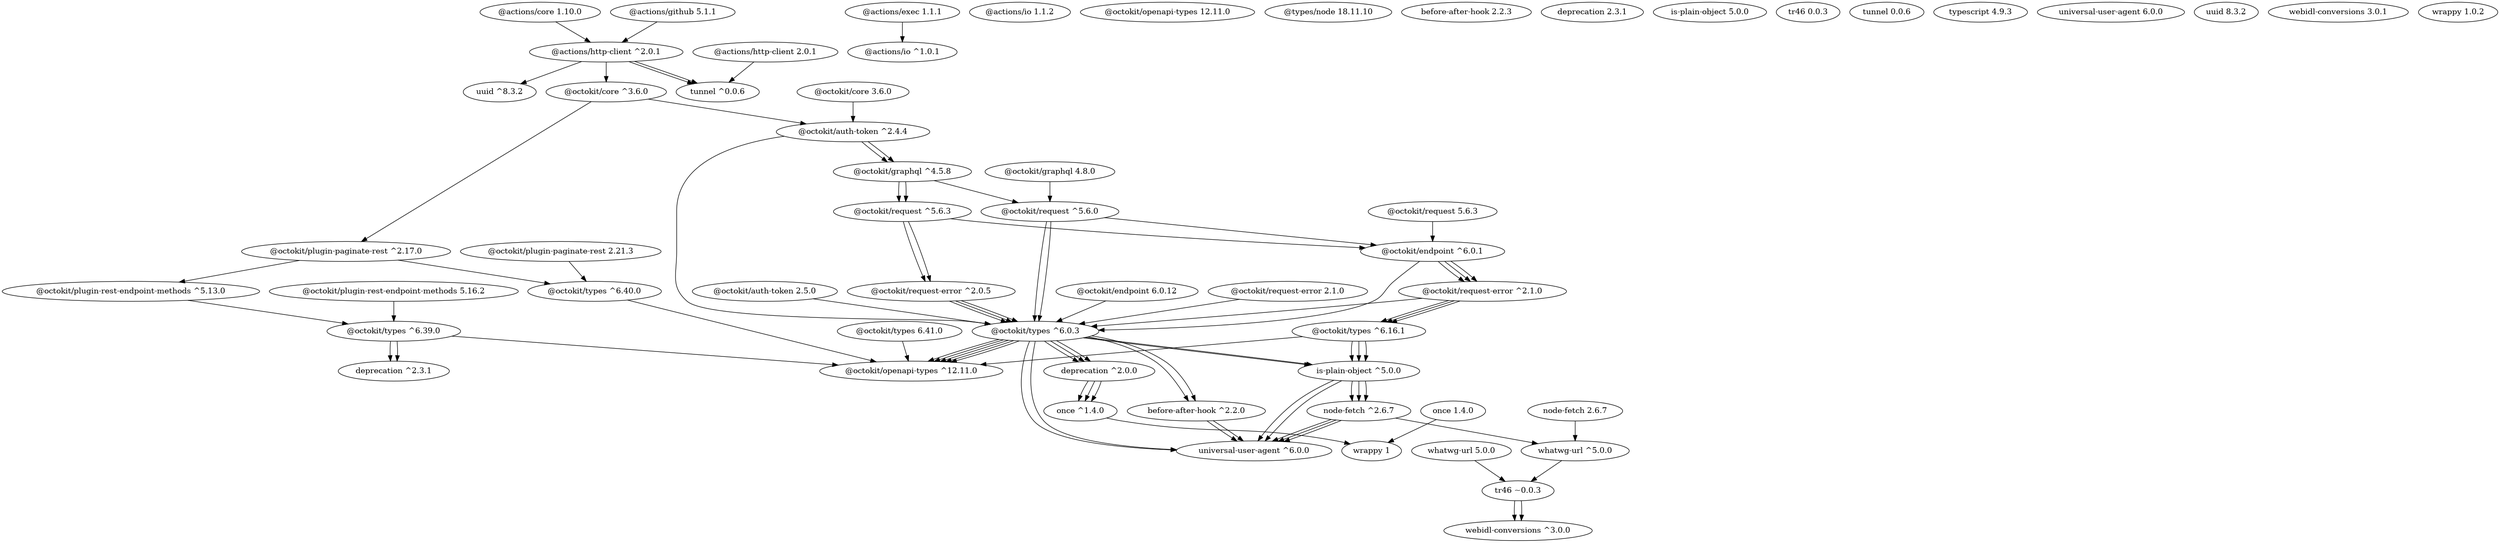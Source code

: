 @startuml
digraph foo {
  "@actions/core 1.10.0" -> "@actions/http-client ^2.0.1"
   -> "uuid ^8.3.2"
  "@actions/http-client ^2.0.1" -> "tunnel ^0.0.6"
  "uuid ^8.3.2""@actions/exec 1.1.1" -> "@actions/io ^1.0.1"
  "@actions/io ^1.0.1""@actions/github 5.1.1" -> "@actions/http-client ^2.0.1"
   -> "@octokit/core ^3.6.0"
   -> "@octokit/plugin-paginate-rest ^2.17.0"
   -> "@octokit/plugin-rest-endpoint-methods ^5.13.0"
  "@actions/http-client ^2.0.1" -> "tunnel ^0.0.6"
  "@octokit/core ^3.6.0" -> "@octokit/auth-token ^2.4.4"
   -> "@octokit/graphql ^4.5.8"
   -> "@octokit/request ^5.6.3"
   -> "@octokit/request-error ^2.0.5"
   -> "@octokit/types ^6.0.3"
   -> "before-after-hook ^2.2.0"
   -> "universal-user-agent ^6.0.0"
  "@octokit/plugin-paginate-rest ^2.17.0" -> "@octokit/types ^6.40.0"
  "@octokit/plugin-rest-endpoint-methods ^5.13.0" -> "@octokit/types ^6.39.0"
   -> "deprecation ^2.3.1"
  "@actions/http-client 2.0.1" -> "tunnel ^0.0.6"
  "tunnel ^0.0.6""@actions/io 1.1.2""@octokit/auth-token 2.5.0" -> "@octokit/types ^6.0.3"
  "@octokit/types ^6.0.3" -> "@octokit/openapi-types ^12.11.0"
  "@octokit/core 3.6.0" -> "@octokit/auth-token ^2.4.4"
   -> "@octokit/graphql ^4.5.8"
   -> "@octokit/request ^5.6.3"
   -> "@octokit/request-error ^2.0.5"
   -> "@octokit/types ^6.0.3"
   -> "before-after-hook ^2.2.0"
   -> "universal-user-agent ^6.0.0"
  "@octokit/auth-token ^2.4.4" -> "@octokit/types ^6.0.3"
  "@octokit/graphql ^4.5.8" -> "@octokit/request ^5.6.0"
   -> "@octokit/types ^6.0.3"
   -> "universal-user-agent ^6.0.0"
  "@octokit/request ^5.6.3" -> "@octokit/endpoint ^6.0.1"
   -> "@octokit/request-error ^2.1.0"
   -> "@octokit/types ^6.16.1"
   -> "is-plain-object ^5.0.0"
   -> "node-fetch ^2.6.7"
   -> "universal-user-agent ^6.0.0"
  "@octokit/request-error ^2.0.5" -> "@octokit/types ^6.0.3"
   -> "deprecation ^2.0.0"
   -> "once ^1.4.0"
  "@octokit/types ^6.0.3" -> "@octokit/openapi-types ^12.11.0"
  "before-after-hook ^2.2.0""universal-user-agent ^6.0.0""@octokit/endpoint 6.0.12" -> "@octokit/types ^6.0.3"
   -> "is-plain-object ^5.0.0"
   -> "universal-user-agent ^6.0.0"
  "@octokit/types ^6.0.3" -> "@octokit/openapi-types ^12.11.0"
  "is-plain-object ^5.0.0""universal-user-agent ^6.0.0""@octokit/graphql 4.8.0" -> "@octokit/request ^5.6.0"
   -> "@octokit/types ^6.0.3"
   -> "universal-user-agent ^6.0.0"
  "@octokit/request ^5.6.0" -> "@octokit/endpoint ^6.0.1"
   -> "@octokit/request-error ^2.1.0"
   -> "@octokit/types ^6.16.1"
   -> "is-plain-object ^5.0.0"
   -> "node-fetch ^2.6.7"
   -> "universal-user-agent ^6.0.0"
  "@octokit/types ^6.0.3" -> "@octokit/openapi-types ^12.11.0"
  "universal-user-agent ^6.0.0""@octokit/openapi-types 12.11.0""@octokit/plugin-paginate-rest 2.21.3" -> "@octokit/types ^6.40.0"
  "@octokit/types ^6.40.0" -> "@octokit/openapi-types ^12.11.0"
  "@octokit/plugin-rest-endpoint-methods 5.16.2" -> "@octokit/types ^6.39.0"
   -> "deprecation ^2.3.1"
  "@octokit/types ^6.39.0" -> "@octokit/openapi-types ^12.11.0"
  "deprecation ^2.3.1""@octokit/request 5.6.3" -> "@octokit/endpoint ^6.0.1"
   -> "@octokit/request-error ^2.1.0"
   -> "@octokit/types ^6.16.1"
   -> "is-plain-object ^5.0.0"
   -> "node-fetch ^2.6.7"
   -> "universal-user-agent ^6.0.0"
  "@octokit/endpoint ^6.0.1" -> "@octokit/types ^6.0.3"
   -> "is-plain-object ^5.0.0"
   -> "universal-user-agent ^6.0.0"
  "@octokit/request-error ^2.1.0" -> "@octokit/types ^6.0.3"
   -> "deprecation ^2.0.0"
   -> "once ^1.4.0"
  "@octokit/types ^6.16.1" -> "@octokit/openapi-types ^12.11.0"
  "is-plain-object ^5.0.0""node-fetch ^2.6.7" -> "whatwg-url ^5.0.0"
  "universal-user-agent ^6.0.0""@octokit/request-error 2.1.0" -> "@octokit/types ^6.0.3"
   -> "deprecation ^2.0.0"
   -> "once ^1.4.0"
  "@octokit/types ^6.0.3" -> "@octokit/openapi-types ^12.11.0"
  "deprecation ^2.0.0""once ^1.4.0" -> "wrappy 1"
  "@octokit/types 6.41.0" -> "@octokit/openapi-types ^12.11.0"
  "@octokit/openapi-types ^12.11.0""@types/node 18.11.10""before-after-hook 2.2.3""deprecation 2.3.1""is-plain-object 5.0.0""node-fetch 2.6.7" -> "whatwg-url ^5.0.0"
  "whatwg-url ^5.0.0" -> "tr46 ~0.0.3"
   -> "webidl-conversions ^3.0.0"
  "once 1.4.0" -> "wrappy 1"
  "wrappy 1""tr46 0.0.3""tunnel 0.0.6""typescript 4.9.3""universal-user-agent 6.0.0""uuid 8.3.2""webidl-conversions 3.0.1""whatwg-url 5.0.0" -> "tr46 ~0.0.3"
   -> "webidl-conversions ^3.0.0"
  "tr46 ~0.0.3""webidl-conversions ^3.0.0""wrappy 1.0.2"}
  @enduml